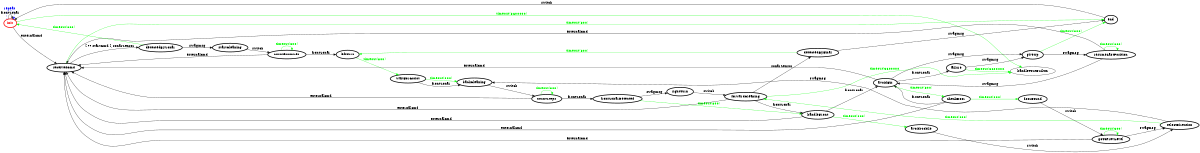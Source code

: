 /*
*
* A GraphViz DOT FSM description 
* Please use a GraphViz visualizer (like http://www.webgraphviz.com)
*  
*/

digraph finite_state_machine {
	rankdir=LR
	size="8,5"
	
	init [ color = red ][ fontcolor = red ][ penwidth = 3 ]
	rightTurn [ color = black ][ fontcolor = black ][ penwidth = 3 ]
	waitForGodot [ color = black ][ fontcolor = black ][ penwidth = 3 ]
	handleFront [ color = black ][ fontcolor = black ][ penwidth = 3 ]
	detectedByFinal [ color = black ][ fontcolor = black ][ penwidth = 3 ]
	frontSonarDetected [ color = black ][ fontcolor = black ][ penwidth = 3 ]
	leftTurn [ color = black ][ fontcolor = black ][ penwidth = 3 ]
	checkDoor [ color = black ][ fontcolor = black ][ penwidth = 3 ]
	giveUp [ color = black ][ fontcolor = black ][ penwidth = 3 ]
	forwardCleaning [ color = black ][ fontcolor = black ][ penwidth = 3 ]
	avoidFix [ color = black ][ fontcolor = black ][ penwidth = 3 ]
	failure [ color = black ][ fontcolor = black ][ penwidth = 3 ]
	startCleaning [ color = black ][ fontcolor = black ][ penwidth = 3 ]
	goToPrevLevel [ color = black ][ fontcolor = black ][ penwidth = 3 ]
	resumeLastPosition [ color = black ][ fontcolor = black ][ penwidth = 3 ]
	end [ color = black ][ fontcolor = black ][ penwidth = 3 ]
	countSteps [ color = black ][ fontcolor = black ][ penwidth = 3 ]
	selectDirection [ color = black ][ fontcolor = black ][ penwidth = 3 ]
	doorFound [ color = black ][ fontcolor = black ][ penwidth = 3 ]
	backCleaning [ color = black ][ fontcolor = black ][ penwidth = 3 ]
	detectedBySonar [ color = black ][ fontcolor = black ][ penwidth = 3 ]
	receivedCmd [ color = black ][ fontcolor = black ][ penwidth = 3 ]
	countRoomLen [ color = black ][ fontcolor = black ][ penwidth = 3 ]
	avoidMobile [ color = black ][ fontcolor = black ][ penwidth = 3 ]
	
	waitForGodot -> backCleaning [ label = "frontSonar" ][ color = black ][ fontcolor = black ]
	detectedByFinal -> end [ label = "swagmsg" ][ color = black ][ fontcolor = black ]
	end -> init [ label = "switch" ][ color = black ][ fontcolor = black ]
	avoidFix -> failure [ label = "frontSonar" ][ color = black ][ fontcolor = black ]
	detectedBySonar -> init [ label = "timeout(800)" ][ color = green ][ fontcolor = green ]
	selectDirection -> forwardCleaning [ label = "timeout(800)" ][ color = green ][ fontcolor = green ]
	forwardCleaning -> receivedCmd [ label = "externalcmd" ][ color = black ][ fontcolor = black ]
	checkDoor -> receivedCmd [ label = "externalcmd" ][ color = black ][ fontcolor = black ]
	giveUp -> resumeLastPosition [ label = "swagmsg" ][ color = black ][ fontcolor = black ]
	failure -> giveUp [ label = "swagmsg" ][ color = black ][ fontcolor = black ]
	detectedByFinal -> leftTurn [ label = "timeout(800)" ][ color = green ][ fontcolor = green ]
	countSteps -> receivedCmd [ label = "externalcmd" ][ color = black ][ fontcolor = black ]
	init -> init [ label = "frontSonar" ][ color = black ][ fontcolor = black ]
	selectDirection -> backCleaning [ label = "swagmsg" ][ color = black ][ fontcolor = black ]
	countSteps -> countSteps [ label = "timeout(300)" ][ color = green ][ fontcolor = green ]
	countRoomLen -> leftTurn [ label = "frontSonar" ][ color = black ][ fontcolor = black ]
	handleFront -> avoidFix [ label = "frontSonar" ][ color = black ][ fontcolor = black ]
	goToPrevLevel -> goToPrevLevel [ label = "timeout(300)" ][ color = green ][ fontcolor = green ]
	startCleaning -> countRoomLen [ label = "switch" ][ color = black ][ fontcolor = black ]
	handleFront -> receivedCmd [ label = "externalcmd" ][ color = black ][ fontcolor = black ]
	frontSonarDetected -> rightTurn [ label = "swagmsg" ][ color = black ][ fontcolor = black ]
	failure -> handleToutBuiltIn [ label = "timeout(3600000)" ][ color = green ][ fontcolor = green ]
	init -> init [ label = "repeat "][ style = dashed ][ color = blue ][ fontcolor = blue ]
	frontSonarDetected -> handleFront [ label = "timeout(800)" ][ color = green ][ fontcolor = green ]
	forwardCleaning -> handleToutBuiltIn [ label = "timeout(3600000)" ][ color = green ][ fontcolor = green ]
	init -> handleToutBuiltIn [ label = "timeout(3600000)" ][ color = green ][ fontcolor = green ]
	rightTurn -> forwardCleaning [ label = "switch" ][ color = black ][ fontcolor = black ]
	leftTurn -> waitForGodot [ label = "timeout(800)" ][ color = green ][ fontcolor = green ]
	checkDoor -> avoidFix [ label = "frontSonar" ][ color = black ][ fontcolor = black ]
	giveUp -> end [ label = "timeout(800)" ][ color = green ][ fontcolor = green ]
	avoidFix -> checkDoor [ label = "timeout(800)" ][ color = green ][ fontcolor = green ]
	avoidFix -> giveUp [ label = "swagmsg" ][ color = black ][ fontcolor = black ]
	countSteps -> frontSonarDetected [ label = "frontSonar" ][ color = black ][ fontcolor = black ]
	forwardCleaning -> handleFront [ label = "frontSonar" ][ color = black ][ fontcolor = black ]
	receivedCmd -> end [ label = "timeout(800)" ][ color = green ][ fontcolor = green ]
	doorFound -> goToPrevLevel [ label = "switch" ][ color = black ][ fontcolor = black ]
	avoidFix -> receivedCmd [ label = "externalcmd" ][ color = black ][ fontcolor = black ]
	waitForGodot -> backCleaning [ label = "timeout(800)" ][ color = green ][ fontcolor = green ]
	resumeLastPosition -> resumeLastPosition [ label = "timeout(800)" ][ color = green ][ fontcolor = green ]
	detectedBySonar -> startCleaning [ label = "swagmsg" ][ color = black ][ fontcolor = black ]
	handleFront -> avoidMobile [ label = "timeout(800)" ][ color = green ][ fontcolor = green ]
	backCleaning -> countSteps [ label = "switch" ][ color = black ][ fontcolor = black ]
	resumeLastPosition -> receivedCmd [ label = "externalcmd" ][ color = black ][ fontcolor = black ]
	receivedCmd -> detectedBySonar [ label = "[ ?? startCmd ], sonarSensor" ][ color = black ][ fontcolor = black ]
	countRoomLen -> receivedCmd [ label = "externalcmd" ][ color = black ][ fontcolor = black ]
	checkDoor -> doorFound [ label = "timeout(800)" ][ color = green ][ fontcolor = green ]
	countRoomLen -> countRoomLen [ label = "timeout(300)" ][ color = green ][ fontcolor = green ]
	goToPrevLevel -> selectDirection [ label = "swagmsg" ][ color = black ][ fontcolor = black ]
	forwardCleaning -> detectedByFinal [ label = "sonarSensor" ][ color = black ][ fontcolor = black ]
	resumeLastPosition -> avoidFix [ label = "swagmsg" ][ color = black ][ fontcolor = black ]
	init -> receivedCmd [ label = "externalcmd" ][ color = black ][ fontcolor = black ]
	goToPrevLevel -> receivedCmd [ label = "externalcmd" ][ color = black ][ fontcolor = black ]
	avoidMobile -> selectDirection [ label = "switch" ][ color = black ][ fontcolor = black ]
}

